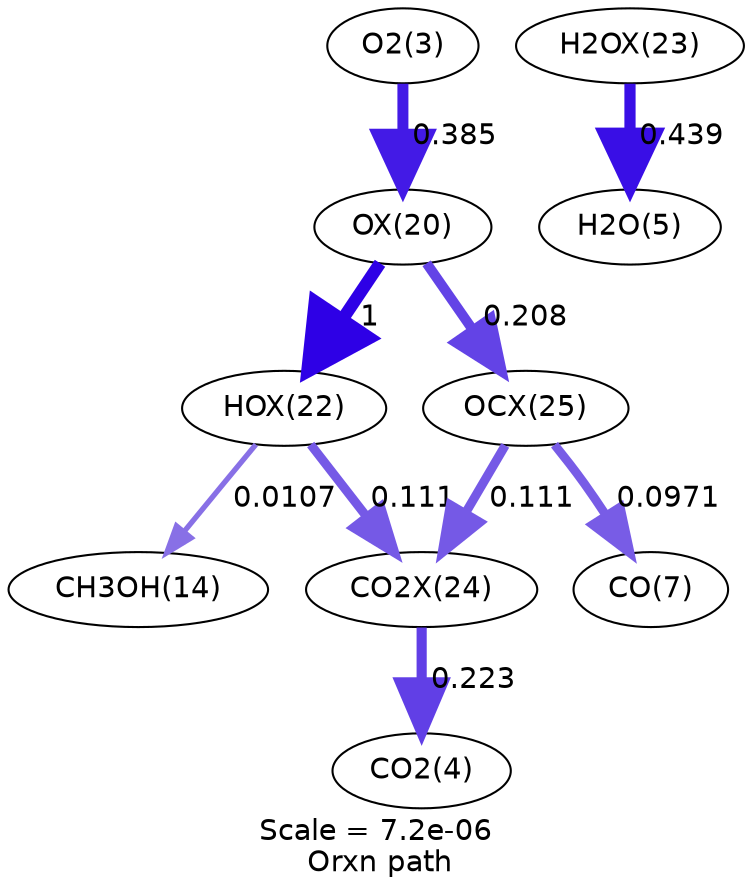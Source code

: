 digraph reaction_paths {
center=1;
s4 -> s22[fontname="Helvetica", style="setlinewidth(5.28)", arrowsize=2.64, color="0.7, 0.885, 0.9"
, label=" 0.385"];
s22 -> s24[fontname="Helvetica", style="setlinewidth(6)", arrowsize=3, color="0.7, 1.5, 0.9"
, label=" 1"];
s22 -> s27[fontname="Helvetica", style="setlinewidth(4.82)", arrowsize=2.41, color="0.7, 0.708, 0.9"
, label=" 0.208"];
s24 -> s15[fontname="Helvetica", style="setlinewidth(2.57)", arrowsize=1.29, color="0.7, 0.511, 0.9"
, label=" 0.0107"];
s24 -> s26[fontname="Helvetica", style="setlinewidth(4.34)", arrowsize=2.17, color="0.7, 0.611, 0.9"
, label=" 0.111"];
s25 -> s6[fontname="Helvetica", style="setlinewidth(5.38)", arrowsize=2.69, color="0.7, 0.939, 0.9"
, label=" 0.439"];
s27 -> s8[fontname="Helvetica", style="setlinewidth(4.24)", arrowsize=2.12, color="0.7, 0.597, 0.9"
, label=" 0.0971"];
s27 -> s26[fontname="Helvetica", style="setlinewidth(4.34)", arrowsize=2.17, color="0.7, 0.611, 0.9"
, label=" 0.111"];
s26 -> s5[fontname="Helvetica", style="setlinewidth(4.87)", arrowsize=2.43, color="0.7, 0.723, 0.9"
, label=" 0.223"];
s4 [ fontname="Helvetica", label="O2(3)"];
s5 [ fontname="Helvetica", label="CO2(4)"];
s6 [ fontname="Helvetica", label="H2O(5)"];
s8 [ fontname="Helvetica", label="CO(7)"];
s15 [ fontname="Helvetica", label="CH3OH(14)"];
s22 [ fontname="Helvetica", label="OX(20)"];
s24 [ fontname="Helvetica", label="HOX(22)"];
s25 [ fontname="Helvetica", label="H2OX(23)"];
s26 [ fontname="Helvetica", label="CO2X(24)"];
s27 [ fontname="Helvetica", label="OCX(25)"];
 label = "Scale = 7.2e-06\l Orxn path";
 fontname = "Helvetica";
}
